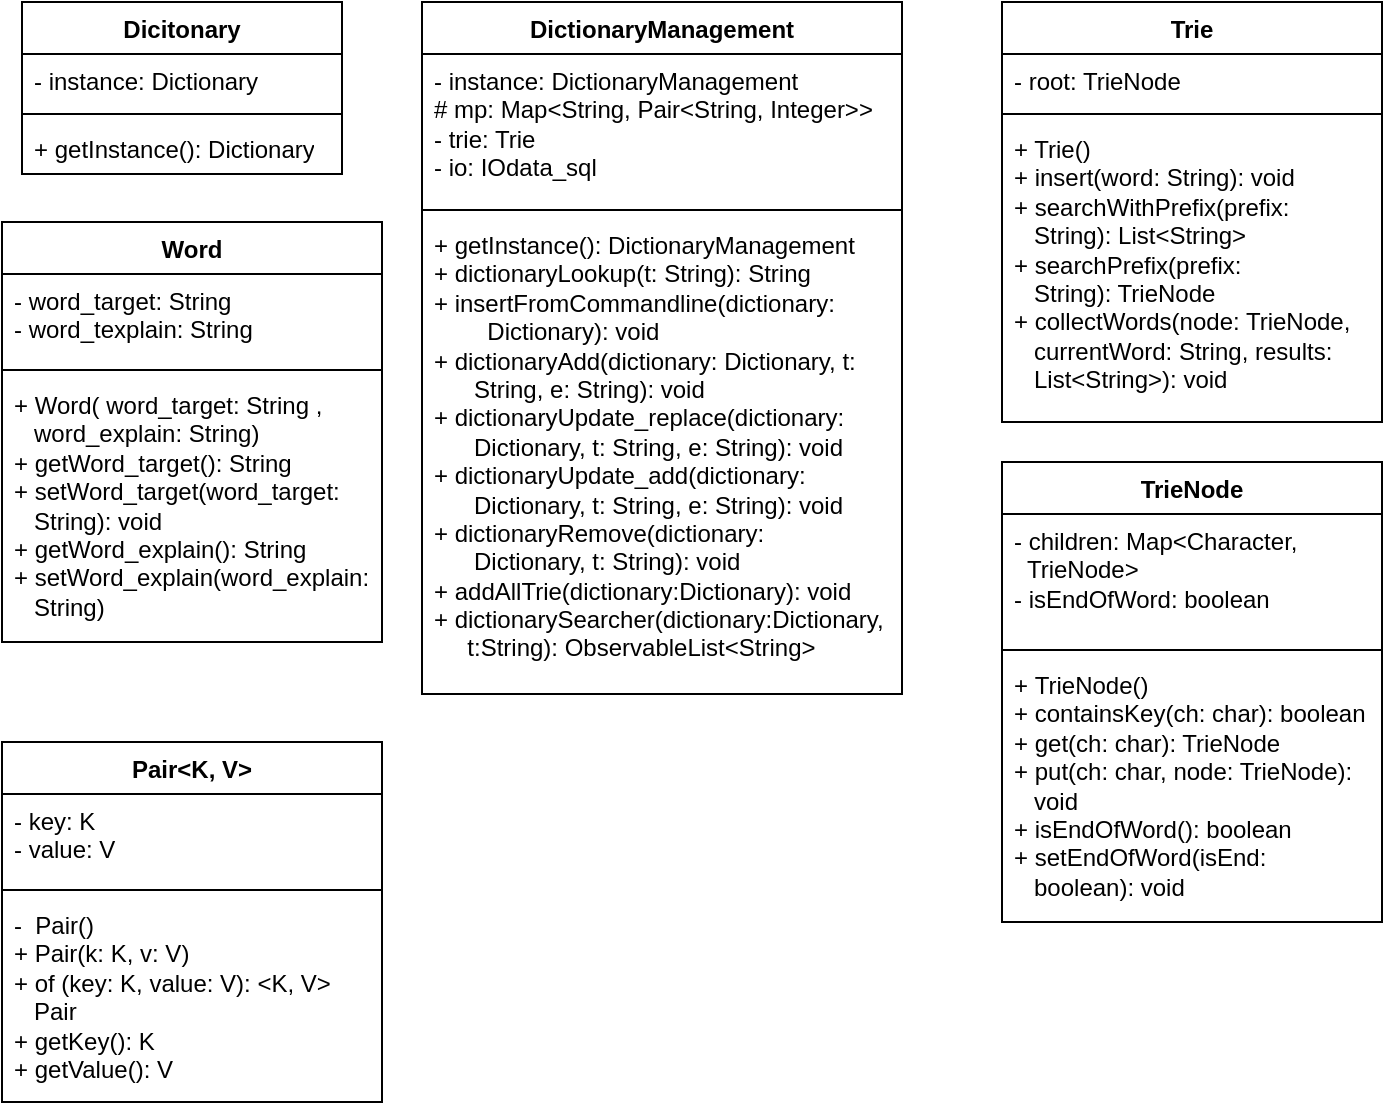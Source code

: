 <mxfile version="22.1.4" type="github">
  <diagram id="C5RBs43oDa-KdzZeNtuy" name="Page-1">
    <mxGraphModel dx="1066" dy="683" grid="1" gridSize="10" guides="1" tooltips="1" connect="1" arrows="1" fold="1" page="1" pageScale="1" pageWidth="827" pageHeight="1169" math="0" shadow="0">
      <root>
        <mxCell id="WIyWlLk6GJQsqaUBKTNV-0" />
        <mxCell id="WIyWlLk6GJQsqaUBKTNV-1" parent="WIyWlLk6GJQsqaUBKTNV-0" />
        <mxCell id="3f60OpF_epkhQgNOvx_9-8" value="Dicitonary" style="swimlane;fontStyle=1;align=center;verticalAlign=top;childLayout=stackLayout;horizontal=1;startSize=26;horizontalStack=0;resizeParent=1;resizeParentMax=0;resizeLast=0;collapsible=1;marginBottom=0;whiteSpace=wrap;html=1;" vertex="1" parent="WIyWlLk6GJQsqaUBKTNV-1">
          <mxGeometry x="100" y="60" width="160" height="86" as="geometry" />
        </mxCell>
        <mxCell id="3f60OpF_epkhQgNOvx_9-9" value="-&amp;nbsp;instance: Dictionary" style="text;strokeColor=none;fillColor=none;align=left;verticalAlign=top;spacingLeft=4;spacingRight=4;overflow=hidden;rotatable=0;points=[[0,0.5],[1,0.5]];portConstraint=eastwest;whiteSpace=wrap;html=1;" vertex="1" parent="3f60OpF_epkhQgNOvx_9-8">
          <mxGeometry y="26" width="160" height="26" as="geometry" />
        </mxCell>
        <mxCell id="3f60OpF_epkhQgNOvx_9-10" value="" style="line;strokeWidth=1;fillColor=none;align=left;verticalAlign=middle;spacingTop=-1;spacingLeft=3;spacingRight=3;rotatable=0;labelPosition=right;points=[];portConstraint=eastwest;strokeColor=inherit;" vertex="1" parent="3f60OpF_epkhQgNOvx_9-8">
          <mxGeometry y="52" width="160" height="8" as="geometry" />
        </mxCell>
        <mxCell id="3f60OpF_epkhQgNOvx_9-11" value="+ getInstance(): Dictionary" style="text;strokeColor=none;fillColor=none;align=left;verticalAlign=top;spacingLeft=4;spacingRight=4;overflow=hidden;rotatable=0;points=[[0,0.5],[1,0.5]];portConstraint=eastwest;whiteSpace=wrap;html=1;" vertex="1" parent="3f60OpF_epkhQgNOvx_9-8">
          <mxGeometry y="60" width="160" height="26" as="geometry" />
        </mxCell>
        <mxCell id="3f60OpF_epkhQgNOvx_9-12" value="DictionaryManagement" style="swimlane;fontStyle=1;align=center;verticalAlign=top;childLayout=stackLayout;horizontal=1;startSize=26;horizontalStack=0;resizeParent=1;resizeParentMax=0;resizeLast=0;collapsible=1;marginBottom=0;whiteSpace=wrap;html=1;" vertex="1" parent="WIyWlLk6GJQsqaUBKTNV-1">
          <mxGeometry x="300" y="60" width="240" height="346" as="geometry" />
        </mxCell>
        <mxCell id="3f60OpF_epkhQgNOvx_9-13" value="-&amp;nbsp;instance: DictionaryManagement&lt;br&gt;#&amp;nbsp;mp:&amp;nbsp;Map&amp;lt;String, Pair&amp;lt;String, Integer&amp;gt;&amp;gt;&lt;br&gt;- trie: Trie&lt;br&gt;- io:&amp;nbsp;IOdata_sql" style="text;strokeColor=none;fillColor=none;align=left;verticalAlign=top;spacingLeft=4;spacingRight=4;overflow=hidden;rotatable=0;points=[[0,0.5],[1,0.5]];portConstraint=eastwest;whiteSpace=wrap;html=1;" vertex="1" parent="3f60OpF_epkhQgNOvx_9-12">
          <mxGeometry y="26" width="240" height="74" as="geometry" />
        </mxCell>
        <mxCell id="3f60OpF_epkhQgNOvx_9-14" value="" style="line;strokeWidth=1;fillColor=none;align=left;verticalAlign=middle;spacingTop=-1;spacingLeft=3;spacingRight=3;rotatable=0;labelPosition=right;points=[];portConstraint=eastwest;strokeColor=inherit;" vertex="1" parent="3f60OpF_epkhQgNOvx_9-12">
          <mxGeometry y="100" width="240" height="8" as="geometry" />
        </mxCell>
        <mxCell id="3f60OpF_epkhQgNOvx_9-15" value="+ getInstance(): DictionaryManagement&lt;br&gt;+&amp;nbsp;dictionaryLookup(t: String): String&lt;br&gt;+ insertFromCommandline(dictionary:&amp;nbsp; &amp;nbsp; &amp;nbsp; &amp;nbsp; &amp;nbsp; &amp;nbsp; &amp;nbsp; &amp;nbsp; Dictionary): void&lt;br&gt;+&amp;nbsp;dictionaryAdd(dictionary: Dictionary, t:&amp;nbsp; &amp;nbsp; &amp;nbsp; &amp;nbsp; &amp;nbsp; &amp;nbsp; String, e: String): void&lt;br&gt;+&amp;nbsp;dictionaryUpdate_replace(dictionary:&amp;nbsp; &amp;nbsp; &amp;nbsp; &amp;nbsp; &amp;nbsp; &amp;nbsp; &amp;nbsp; Dictionary, t: String, e: String): void&lt;br&gt;+ dictionaryUpdate_add(dictionary:&amp;nbsp; &amp;nbsp; &amp;nbsp; &amp;nbsp; &amp;nbsp; &amp;nbsp; &amp;nbsp; &amp;nbsp; &amp;nbsp; &amp;nbsp; Dictionary, t: String, e: String): void&lt;br&gt;+&amp;nbsp;dictionaryRemove(dictionary:&amp;nbsp; &amp;nbsp; &amp;nbsp; &amp;nbsp; &amp;nbsp; &amp;nbsp; &amp;nbsp; &amp;nbsp; &amp;nbsp; &amp;nbsp; &amp;nbsp; &amp;nbsp; &amp;nbsp; Dictionary, t: String): void&lt;br&gt;+&amp;nbsp;addAllTrie(dictionary:Dictionary): void&lt;br&gt;+&amp;nbsp;dictionarySearcher(dictionary:Dictionary,&amp;nbsp; &amp;nbsp; &amp;nbsp; &amp;nbsp;t:String):&amp;nbsp;ObservableList&amp;lt;String&amp;gt;" style="text;strokeColor=none;fillColor=none;align=left;verticalAlign=top;spacingLeft=4;spacingRight=4;overflow=hidden;rotatable=0;points=[[0,0.5],[1,0.5]];portConstraint=eastwest;whiteSpace=wrap;html=1;" vertex="1" parent="3f60OpF_epkhQgNOvx_9-12">
          <mxGeometry y="108" width="240" height="238" as="geometry" />
        </mxCell>
        <mxCell id="3f60OpF_epkhQgNOvx_9-16" value="Word" style="swimlane;fontStyle=1;align=center;verticalAlign=top;childLayout=stackLayout;horizontal=1;startSize=26;horizontalStack=0;resizeParent=1;resizeParentMax=0;resizeLast=0;collapsible=1;marginBottom=0;whiteSpace=wrap;html=1;" vertex="1" parent="WIyWlLk6GJQsqaUBKTNV-1">
          <mxGeometry x="90" y="170" width="190" height="210" as="geometry" />
        </mxCell>
        <mxCell id="3f60OpF_epkhQgNOvx_9-17" value="-&amp;nbsp;word_target: String&lt;br&gt;-&amp;nbsp;word_texplain: String" style="text;strokeColor=none;fillColor=none;align=left;verticalAlign=top;spacingLeft=4;spacingRight=4;overflow=hidden;rotatable=0;points=[[0,0.5],[1,0.5]];portConstraint=eastwest;whiteSpace=wrap;html=1;" vertex="1" parent="3f60OpF_epkhQgNOvx_9-16">
          <mxGeometry y="26" width="190" height="44" as="geometry" />
        </mxCell>
        <mxCell id="3f60OpF_epkhQgNOvx_9-18" value="" style="line;strokeWidth=1;fillColor=none;align=left;verticalAlign=middle;spacingTop=-1;spacingLeft=3;spacingRight=3;rotatable=0;labelPosition=right;points=[];portConstraint=eastwest;strokeColor=inherit;" vertex="1" parent="3f60OpF_epkhQgNOvx_9-16">
          <mxGeometry y="70" width="190" height="8" as="geometry" />
        </mxCell>
        <mxCell id="3f60OpF_epkhQgNOvx_9-19" value="+&amp;nbsp;Word( word_target: String ,&amp;nbsp; &amp;nbsp; &amp;nbsp; &amp;nbsp; &amp;nbsp; &amp;nbsp;word_explain: String)&lt;br&gt;+&amp;nbsp;getWord_target(): String&lt;br&gt;+ setWord_target(word_target:&amp;nbsp; &amp;nbsp; &amp;nbsp; &amp;nbsp; &amp;nbsp;String): void&lt;br&gt;+&amp;nbsp;getWord_explain(): String&lt;br&gt;+&amp;nbsp;setWord_explain(word_explain:&amp;nbsp; &amp;nbsp; &amp;nbsp;String)" style="text;strokeColor=none;fillColor=none;align=left;verticalAlign=top;spacingLeft=4;spacingRight=4;overflow=hidden;rotatable=0;points=[[0,0.5],[1,0.5]];portConstraint=eastwest;whiteSpace=wrap;html=1;" vertex="1" parent="3f60OpF_epkhQgNOvx_9-16">
          <mxGeometry y="78" width="190" height="132" as="geometry" />
        </mxCell>
        <mxCell id="3f60OpF_epkhQgNOvx_9-28" value="Trie" style="swimlane;fontStyle=1;align=center;verticalAlign=top;childLayout=stackLayout;horizontal=1;startSize=26;horizontalStack=0;resizeParent=1;resizeParentMax=0;resizeLast=0;collapsible=1;marginBottom=0;whiteSpace=wrap;html=1;" vertex="1" parent="WIyWlLk6GJQsqaUBKTNV-1">
          <mxGeometry x="590" y="60" width="190" height="210" as="geometry" />
        </mxCell>
        <mxCell id="3f60OpF_epkhQgNOvx_9-29" value="- root: TrieNode" style="text;strokeColor=none;fillColor=none;align=left;verticalAlign=top;spacingLeft=4;spacingRight=4;overflow=hidden;rotatable=0;points=[[0,0.5],[1,0.5]];portConstraint=eastwest;whiteSpace=wrap;html=1;" vertex="1" parent="3f60OpF_epkhQgNOvx_9-28">
          <mxGeometry y="26" width="190" height="26" as="geometry" />
        </mxCell>
        <mxCell id="3f60OpF_epkhQgNOvx_9-30" value="" style="line;strokeWidth=1;fillColor=none;align=left;verticalAlign=middle;spacingTop=-1;spacingLeft=3;spacingRight=3;rotatable=0;labelPosition=right;points=[];portConstraint=eastwest;strokeColor=inherit;" vertex="1" parent="3f60OpF_epkhQgNOvx_9-28">
          <mxGeometry y="52" width="190" height="8" as="geometry" />
        </mxCell>
        <mxCell id="3f60OpF_epkhQgNOvx_9-31" value="+ Trie()&lt;br&gt;+&amp;nbsp;insert(word: String): void&lt;br&gt;+&amp;nbsp;searchWithPrefix(prefix:&amp;nbsp; &amp;nbsp; &amp;nbsp; &amp;nbsp; &amp;nbsp; &amp;nbsp; &amp;nbsp; &amp;nbsp;String):&amp;nbsp;List&amp;lt;String&amp;gt;&lt;br&gt;+&amp;nbsp;searchPrefix(prefix:&amp;nbsp; &amp;nbsp; &amp;nbsp; &amp;nbsp; &amp;nbsp; &amp;nbsp; &amp;nbsp; &amp;nbsp; &amp;nbsp; &amp;nbsp; &amp;nbsp; &amp;nbsp;String): TrieNode&lt;br&gt;+&amp;nbsp;collectWords(node: TrieNode,&amp;nbsp; &amp;nbsp; &amp;nbsp; &amp;nbsp;currentWord: String, results:&amp;nbsp; &amp;nbsp; &amp;nbsp; &amp;nbsp; &amp;nbsp;List&amp;lt;String&amp;gt;): void" style="text;strokeColor=none;fillColor=none;align=left;verticalAlign=top;spacingLeft=4;spacingRight=4;overflow=hidden;rotatable=0;points=[[0,0.5],[1,0.5]];portConstraint=eastwest;whiteSpace=wrap;html=1;" vertex="1" parent="3f60OpF_epkhQgNOvx_9-28">
          <mxGeometry y="60" width="190" height="150" as="geometry" />
        </mxCell>
        <mxCell id="3f60OpF_epkhQgNOvx_9-32" value="TrieNode" style="swimlane;fontStyle=1;align=center;verticalAlign=top;childLayout=stackLayout;horizontal=1;startSize=26;horizontalStack=0;resizeParent=1;resizeParentMax=0;resizeLast=0;collapsible=1;marginBottom=0;whiteSpace=wrap;html=1;" vertex="1" parent="WIyWlLk6GJQsqaUBKTNV-1">
          <mxGeometry x="590" y="290" width="190" height="230" as="geometry" />
        </mxCell>
        <mxCell id="3f60OpF_epkhQgNOvx_9-33" value="- children:&amp;nbsp;Map&amp;lt;Character,&amp;nbsp; &amp;nbsp; &amp;nbsp; &amp;nbsp; &amp;nbsp; &amp;nbsp; &amp;nbsp; TrieNode&amp;gt;&lt;br&gt;-&amp;nbsp;isEndOfWord: boolean" style="text;strokeColor=none;fillColor=none;align=left;verticalAlign=top;spacingLeft=4;spacingRight=4;overflow=hidden;rotatable=0;points=[[0,0.5],[1,0.5]];portConstraint=eastwest;whiteSpace=wrap;html=1;" vertex="1" parent="3f60OpF_epkhQgNOvx_9-32">
          <mxGeometry y="26" width="190" height="64" as="geometry" />
        </mxCell>
        <mxCell id="3f60OpF_epkhQgNOvx_9-34" value="" style="line;strokeWidth=1;fillColor=none;align=left;verticalAlign=middle;spacingTop=-1;spacingLeft=3;spacingRight=3;rotatable=0;labelPosition=right;points=[];portConstraint=eastwest;strokeColor=inherit;" vertex="1" parent="3f60OpF_epkhQgNOvx_9-32">
          <mxGeometry y="90" width="190" height="8" as="geometry" />
        </mxCell>
        <mxCell id="3f60OpF_epkhQgNOvx_9-35" value="+&amp;nbsp;TrieNode()&lt;br&gt;+&amp;nbsp;containsKey(ch: char): boolean&lt;br&gt;+ get(ch: char): TrieNode&lt;br&gt;+ put(ch: char, node: TrieNode):&amp;nbsp; &amp;nbsp; &amp;nbsp; &amp;nbsp;void&lt;br&gt;+&amp;nbsp;isEndOfWord(): boolean&lt;br&gt;+&amp;nbsp;setEndOfWord(isEnd:&amp;nbsp; &amp;nbsp; &amp;nbsp; &amp;nbsp; &amp;nbsp; &amp;nbsp; &amp;nbsp; &amp;nbsp; &amp;nbsp; &amp;nbsp;boolean): void" style="text;strokeColor=none;fillColor=none;align=left;verticalAlign=top;spacingLeft=4;spacingRight=4;overflow=hidden;rotatable=0;points=[[0,0.5],[1,0.5]];portConstraint=eastwest;whiteSpace=wrap;html=1;" vertex="1" parent="3f60OpF_epkhQgNOvx_9-32">
          <mxGeometry y="98" width="190" height="132" as="geometry" />
        </mxCell>
        <mxCell id="3f60OpF_epkhQgNOvx_9-36" value="Pair&amp;lt;K, V&amp;gt;" style="swimlane;fontStyle=1;align=center;verticalAlign=top;childLayout=stackLayout;horizontal=1;startSize=26;horizontalStack=0;resizeParent=1;resizeParentMax=0;resizeLast=0;collapsible=1;marginBottom=0;whiteSpace=wrap;html=1;" vertex="1" parent="WIyWlLk6GJQsqaUBKTNV-1">
          <mxGeometry x="90" y="430" width="190" height="180" as="geometry" />
        </mxCell>
        <mxCell id="3f60OpF_epkhQgNOvx_9-37" value="- key: K&lt;br&gt;- value: V" style="text;strokeColor=none;fillColor=none;align=left;verticalAlign=top;spacingLeft=4;spacingRight=4;overflow=hidden;rotatable=0;points=[[0,0.5],[1,0.5]];portConstraint=eastwest;whiteSpace=wrap;html=1;" vertex="1" parent="3f60OpF_epkhQgNOvx_9-36">
          <mxGeometry y="26" width="190" height="44" as="geometry" />
        </mxCell>
        <mxCell id="3f60OpF_epkhQgNOvx_9-38" value="" style="line;strokeWidth=1;fillColor=none;align=left;verticalAlign=middle;spacingTop=-1;spacingLeft=3;spacingRight=3;rotatable=0;labelPosition=right;points=[];portConstraint=eastwest;strokeColor=inherit;" vertex="1" parent="3f60OpF_epkhQgNOvx_9-36">
          <mxGeometry y="70" width="190" height="8" as="geometry" />
        </mxCell>
        <mxCell id="3f60OpF_epkhQgNOvx_9-39" value="-&amp;nbsp; Pair()&lt;br&gt;+&amp;nbsp;Pair(k: K, v: V)&lt;br&gt;+&amp;nbsp;of (key: K, value: V):&amp;nbsp;&amp;lt;K, V&amp;gt;&amp;nbsp; &amp;nbsp; &amp;nbsp; &amp;nbsp; &amp;nbsp;Pair&lt;br&gt;+&amp;nbsp;getKey(): K&lt;br&gt;+&amp;nbsp;getValue(): V" style="text;strokeColor=none;fillColor=none;align=left;verticalAlign=top;spacingLeft=4;spacingRight=4;overflow=hidden;rotatable=0;points=[[0,0.5],[1,0.5]];portConstraint=eastwest;whiteSpace=wrap;html=1;" vertex="1" parent="3f60OpF_epkhQgNOvx_9-36">
          <mxGeometry y="78" width="190" height="102" as="geometry" />
        </mxCell>
      </root>
    </mxGraphModel>
  </diagram>
</mxfile>
